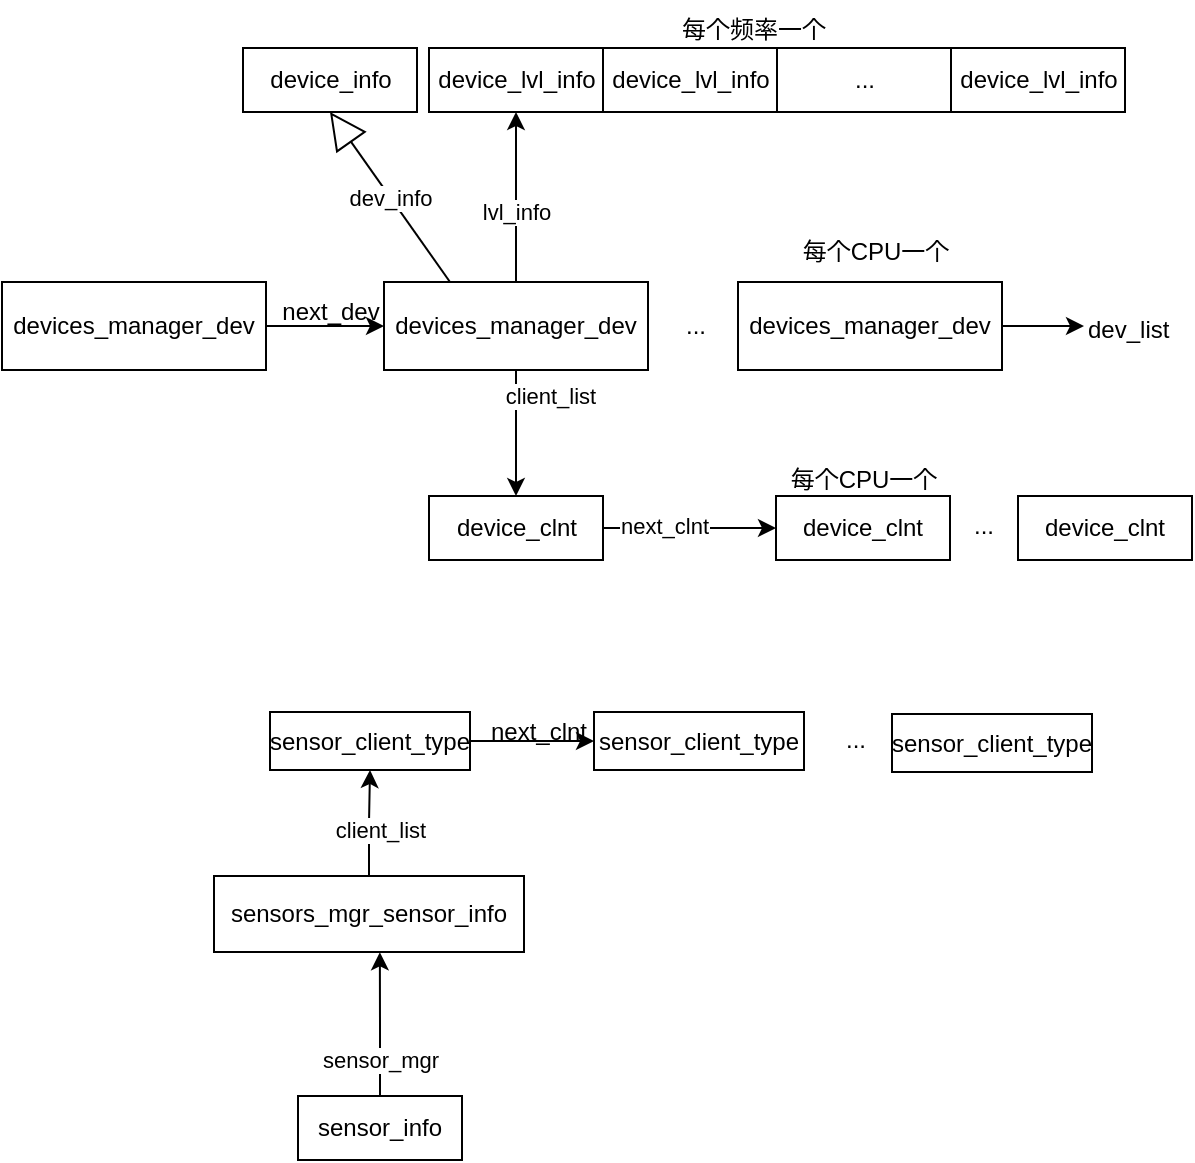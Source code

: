 <mxfile version="20.2.4" type="github">
  <diagram id="ZUp7OmayhHO2g7F2E1sx" name="Page-1">
    <mxGraphModel dx="931" dy="506" grid="0" gridSize="10" guides="1" tooltips="1" connect="1" arrows="1" fold="1" page="1" pageScale="1" pageWidth="850" pageHeight="1100" math="0" shadow="0">
      <root>
        <mxCell id="0" />
        <mxCell id="1" parent="0" />
        <mxCell id="tpQ_NBix8br7maSW0kcR-11" style="edgeStyle=orthogonalEdgeStyle;rounded=0;orthogonalLoop=1;jettySize=auto;html=1;" edge="1" parent="1" source="tpQ_NBix8br7maSW0kcR-6" target="tpQ_NBix8br7maSW0kcR-10">
          <mxGeometry relative="1" as="geometry" />
        </mxCell>
        <mxCell id="tpQ_NBix8br7maSW0kcR-12" value="lvl_info" style="edgeLabel;html=1;align=center;verticalAlign=middle;resizable=0;points=[];" vertex="1" connectable="0" parent="tpQ_NBix8br7maSW0kcR-11">
          <mxGeometry x="-0.173" relative="1" as="geometry">
            <mxPoint as="offset" />
          </mxGeometry>
        </mxCell>
        <mxCell id="tpQ_NBix8br7maSW0kcR-14" style="edgeStyle=orthogonalEdgeStyle;rounded=0;orthogonalLoop=1;jettySize=auto;html=1;" edge="1" parent="1" source="tpQ_NBix8br7maSW0kcR-6" target="tpQ_NBix8br7maSW0kcR-13">
          <mxGeometry relative="1" as="geometry" />
        </mxCell>
        <mxCell id="tpQ_NBix8br7maSW0kcR-15" value="client_list" style="edgeLabel;html=1;align=center;verticalAlign=middle;resizable=0;points=[];" vertex="1" connectable="0" parent="tpQ_NBix8br7maSW0kcR-14">
          <mxGeometry x="0.223" relative="1" as="geometry">
            <mxPoint x="17" y="-26" as="offset" />
          </mxGeometry>
        </mxCell>
        <mxCell id="tpQ_NBix8br7maSW0kcR-6" value="devices_manager_dev" style="rounded=0;whiteSpace=wrap;html=1;" vertex="1" parent="1">
          <mxGeometry x="260" y="251" width="132" height="44" as="geometry" />
        </mxCell>
        <mxCell id="tpQ_NBix8br7maSW0kcR-8" value="device_info" style="rounded=0;whiteSpace=wrap;html=1;" vertex="1" parent="1">
          <mxGeometry x="189.5" y="134" width="87" height="32" as="geometry" />
        </mxCell>
        <mxCell id="tpQ_NBix8br7maSW0kcR-9" value="dev_info" style="endArrow=block;endSize=16;endFill=0;html=1;rounded=0;exitX=0.25;exitY=0;exitDx=0;exitDy=0;entryX=0.5;entryY=1;entryDx=0;entryDy=0;" edge="1" parent="1" source="tpQ_NBix8br7maSW0kcR-6" target="tpQ_NBix8br7maSW0kcR-8">
          <mxGeometry width="160" relative="1" as="geometry">
            <mxPoint x="325" y="246" as="sourcePoint" />
            <mxPoint x="327" y="184" as="targetPoint" />
          </mxGeometry>
        </mxCell>
        <mxCell id="tpQ_NBix8br7maSW0kcR-10" value="device_lvl_info" style="rounded=0;whiteSpace=wrap;html=1;" vertex="1" parent="1">
          <mxGeometry x="282.5" y="134" width="87" height="32" as="geometry" />
        </mxCell>
        <mxCell id="tpQ_NBix8br7maSW0kcR-24" style="edgeStyle=orthogonalEdgeStyle;rounded=0;orthogonalLoop=1;jettySize=auto;html=1;entryX=0;entryY=0.5;entryDx=0;entryDy=0;" edge="1" parent="1" source="tpQ_NBix8br7maSW0kcR-13" target="tpQ_NBix8br7maSW0kcR-22">
          <mxGeometry relative="1" as="geometry" />
        </mxCell>
        <mxCell id="tpQ_NBix8br7maSW0kcR-25" value="next_clnt" style="edgeLabel;html=1;align=center;verticalAlign=middle;resizable=0;points=[];" vertex="1" connectable="0" parent="tpQ_NBix8br7maSW0kcR-24">
          <mxGeometry x="-0.31" y="1" relative="1" as="geometry">
            <mxPoint as="offset" />
          </mxGeometry>
        </mxCell>
        <mxCell id="tpQ_NBix8br7maSW0kcR-13" value="device_clnt" style="rounded=0;whiteSpace=wrap;html=1;" vertex="1" parent="1">
          <mxGeometry x="282.5" y="358" width="87" height="32" as="geometry" />
        </mxCell>
        <mxCell id="tpQ_NBix8br7maSW0kcR-17" style="edgeStyle=orthogonalEdgeStyle;rounded=0;orthogonalLoop=1;jettySize=auto;html=1;" edge="1" parent="1" source="tpQ_NBix8br7maSW0kcR-16" target="tpQ_NBix8br7maSW0kcR-6">
          <mxGeometry relative="1" as="geometry" />
        </mxCell>
        <mxCell id="tpQ_NBix8br7maSW0kcR-16" value="devices_manager_dev" style="rounded=0;whiteSpace=wrap;html=1;" vertex="1" parent="1">
          <mxGeometry x="69" y="251" width="132" height="44" as="geometry" />
        </mxCell>
        <mxCell id="tpQ_NBix8br7maSW0kcR-18" value="next_dev" style="text;html=1;align=center;verticalAlign=middle;resizable=0;points=[];autosize=1;strokeColor=none;fillColor=none;" vertex="1" parent="1">
          <mxGeometry x="200" y="253" width="66" height="26" as="geometry" />
        </mxCell>
        <mxCell id="tpQ_NBix8br7maSW0kcR-33" style="edgeStyle=orthogonalEdgeStyle;rounded=0;orthogonalLoop=1;jettySize=auto;html=1;" edge="1" parent="1" source="tpQ_NBix8br7maSW0kcR-19" target="tpQ_NBix8br7maSW0kcR-32">
          <mxGeometry relative="1" as="geometry" />
        </mxCell>
        <mxCell id="tpQ_NBix8br7maSW0kcR-19" value="devices_manager_dev" style="rounded=0;whiteSpace=wrap;html=1;" vertex="1" parent="1">
          <mxGeometry x="437" y="251" width="132" height="44" as="geometry" />
        </mxCell>
        <mxCell id="tpQ_NBix8br7maSW0kcR-21" value="..." style="text;html=1;strokeColor=none;fillColor=none;align=center;verticalAlign=middle;whiteSpace=wrap;rounded=0;" vertex="1" parent="1">
          <mxGeometry x="386" y="258" width="60" height="30" as="geometry" />
        </mxCell>
        <mxCell id="tpQ_NBix8br7maSW0kcR-22" value="device_clnt" style="rounded=0;whiteSpace=wrap;html=1;" vertex="1" parent="1">
          <mxGeometry x="456" y="358" width="87" height="32" as="geometry" />
        </mxCell>
        <mxCell id="tpQ_NBix8br7maSW0kcR-23" value="device_clnt" style="rounded=0;whiteSpace=wrap;html=1;" vertex="1" parent="1">
          <mxGeometry x="577" y="358" width="87" height="32" as="geometry" />
        </mxCell>
        <mxCell id="tpQ_NBix8br7maSW0kcR-26" value="..." style="text;html=1;strokeColor=none;fillColor=none;align=center;verticalAlign=middle;whiteSpace=wrap;rounded=0;" vertex="1" parent="1">
          <mxGeometry x="530" y="358" width="60" height="30" as="geometry" />
        </mxCell>
        <mxCell id="tpQ_NBix8br7maSW0kcR-27" value="device_lvl_info" style="rounded=0;whiteSpace=wrap;html=1;" vertex="1" parent="1">
          <mxGeometry x="369.5" y="134" width="87" height="32" as="geometry" />
        </mxCell>
        <mxCell id="tpQ_NBix8br7maSW0kcR-28" value="..." style="rounded=0;whiteSpace=wrap;html=1;" vertex="1" parent="1">
          <mxGeometry x="456.5" y="134" width="87" height="32" as="geometry" />
        </mxCell>
        <mxCell id="tpQ_NBix8br7maSW0kcR-29" value="device_lvl_info" style="rounded=0;whiteSpace=wrap;html=1;" vertex="1" parent="1">
          <mxGeometry x="543.5" y="134" width="87" height="32" as="geometry" />
        </mxCell>
        <mxCell id="tpQ_NBix8br7maSW0kcR-30" value="每个频率一个" style="text;html=1;strokeColor=none;fillColor=none;align=center;verticalAlign=middle;whiteSpace=wrap;rounded=0;" vertex="1" parent="1">
          <mxGeometry x="378" y="110" width="134" height="30" as="geometry" />
        </mxCell>
        <mxCell id="tpQ_NBix8br7maSW0kcR-31" value="每个CPU一个" style="text;html=1;strokeColor=none;fillColor=none;align=center;verticalAlign=middle;whiteSpace=wrap;rounded=0;" vertex="1" parent="1">
          <mxGeometry x="439" y="221" width="134" height="30" as="geometry" />
        </mxCell>
        <mxCell id="tpQ_NBix8br7maSW0kcR-32" value="dev_list" style="text;whiteSpace=wrap;html=1;" vertex="1" parent="1">
          <mxGeometry x="610" y="261.25" width="46" height="23.5" as="geometry" />
        </mxCell>
        <mxCell id="tpQ_NBix8br7maSW0kcR-34" value="每个CPU一个" style="text;html=1;strokeColor=none;fillColor=none;align=center;verticalAlign=middle;whiteSpace=wrap;rounded=0;" vertex="1" parent="1">
          <mxGeometry x="433" y="335" width="134" height="30" as="geometry" />
        </mxCell>
        <mxCell id="tpQ_NBix8br7maSW0kcR-37" style="edgeStyle=orthogonalEdgeStyle;rounded=0;orthogonalLoop=1;jettySize=auto;html=1;entryX=0.535;entryY=1.004;entryDx=0;entryDy=0;entryPerimeter=0;" edge="1" parent="1" source="tpQ_NBix8br7maSW0kcR-35" target="tpQ_NBix8br7maSW0kcR-36">
          <mxGeometry relative="1" as="geometry" />
        </mxCell>
        <mxCell id="tpQ_NBix8br7maSW0kcR-38" value="sensor_mgr" style="edgeLabel;html=1;align=center;verticalAlign=middle;resizable=0;points=[];" vertex="1" connectable="0" parent="tpQ_NBix8br7maSW0kcR-37">
          <mxGeometry x="-0.69" relative="1" as="geometry">
            <mxPoint y="-7" as="offset" />
          </mxGeometry>
        </mxCell>
        <mxCell id="tpQ_NBix8br7maSW0kcR-35" value="sensor_info" style="rounded=0;whiteSpace=wrap;html=1;" vertex="1" parent="1">
          <mxGeometry x="217" y="658" width="82" height="32" as="geometry" />
        </mxCell>
        <mxCell id="tpQ_NBix8br7maSW0kcR-40" style="edgeStyle=orthogonalEdgeStyle;rounded=0;orthogonalLoop=1;jettySize=auto;html=1;entryX=0.5;entryY=1;entryDx=0;entryDy=0;" edge="1" parent="1" source="tpQ_NBix8br7maSW0kcR-36" target="tpQ_NBix8br7maSW0kcR-39">
          <mxGeometry relative="1" as="geometry" />
        </mxCell>
        <mxCell id="tpQ_NBix8br7maSW0kcR-41" value="client_list" style="edgeLabel;html=1;align=center;verticalAlign=middle;resizable=0;points=[];" vertex="1" connectable="0" parent="tpQ_NBix8br7maSW0kcR-40">
          <mxGeometry x="-0.723" relative="1" as="geometry">
            <mxPoint x="5" y="-16" as="offset" />
          </mxGeometry>
        </mxCell>
        <mxCell id="tpQ_NBix8br7maSW0kcR-36" value="sensors_mgr_sensor_info" style="rounded=0;whiteSpace=wrap;html=1;" vertex="1" parent="1">
          <mxGeometry x="175" y="548" width="155" height="38" as="geometry" />
        </mxCell>
        <mxCell id="tpQ_NBix8br7maSW0kcR-44" style="edgeStyle=orthogonalEdgeStyle;rounded=0;orthogonalLoop=1;jettySize=auto;html=1;" edge="1" parent="1" source="tpQ_NBix8br7maSW0kcR-39" target="tpQ_NBix8br7maSW0kcR-42">
          <mxGeometry relative="1" as="geometry" />
        </mxCell>
        <mxCell id="tpQ_NBix8br7maSW0kcR-39" value="sensor_client_type" style="rounded=0;whiteSpace=wrap;html=1;" vertex="1" parent="1">
          <mxGeometry x="203" y="466" width="100" height="29" as="geometry" />
        </mxCell>
        <mxCell id="tpQ_NBix8br7maSW0kcR-42" value="sensor_client_type" style="rounded=0;whiteSpace=wrap;html=1;" vertex="1" parent="1">
          <mxGeometry x="365" y="466" width="105" height="29" as="geometry" />
        </mxCell>
        <mxCell id="tpQ_NBix8br7maSW0kcR-43" value="sensor_client_type" style="rounded=0;whiteSpace=wrap;html=1;" vertex="1" parent="1">
          <mxGeometry x="514" y="467" width="100" height="29" as="geometry" />
        </mxCell>
        <mxCell id="tpQ_NBix8br7maSW0kcR-45" value="next_clnt" style="text;html=1;align=center;verticalAlign=middle;resizable=0;points=[];autosize=1;strokeColor=none;fillColor=none;" vertex="1" parent="1">
          <mxGeometry x="304" y="463" width="66" height="26" as="geometry" />
        </mxCell>
        <mxCell id="tpQ_NBix8br7maSW0kcR-47" value="..." style="text;html=1;strokeColor=none;fillColor=none;align=center;verticalAlign=middle;whiteSpace=wrap;rounded=0;" vertex="1" parent="1">
          <mxGeometry x="466" y="465" width="60" height="30" as="geometry" />
        </mxCell>
      </root>
    </mxGraphModel>
  </diagram>
</mxfile>
